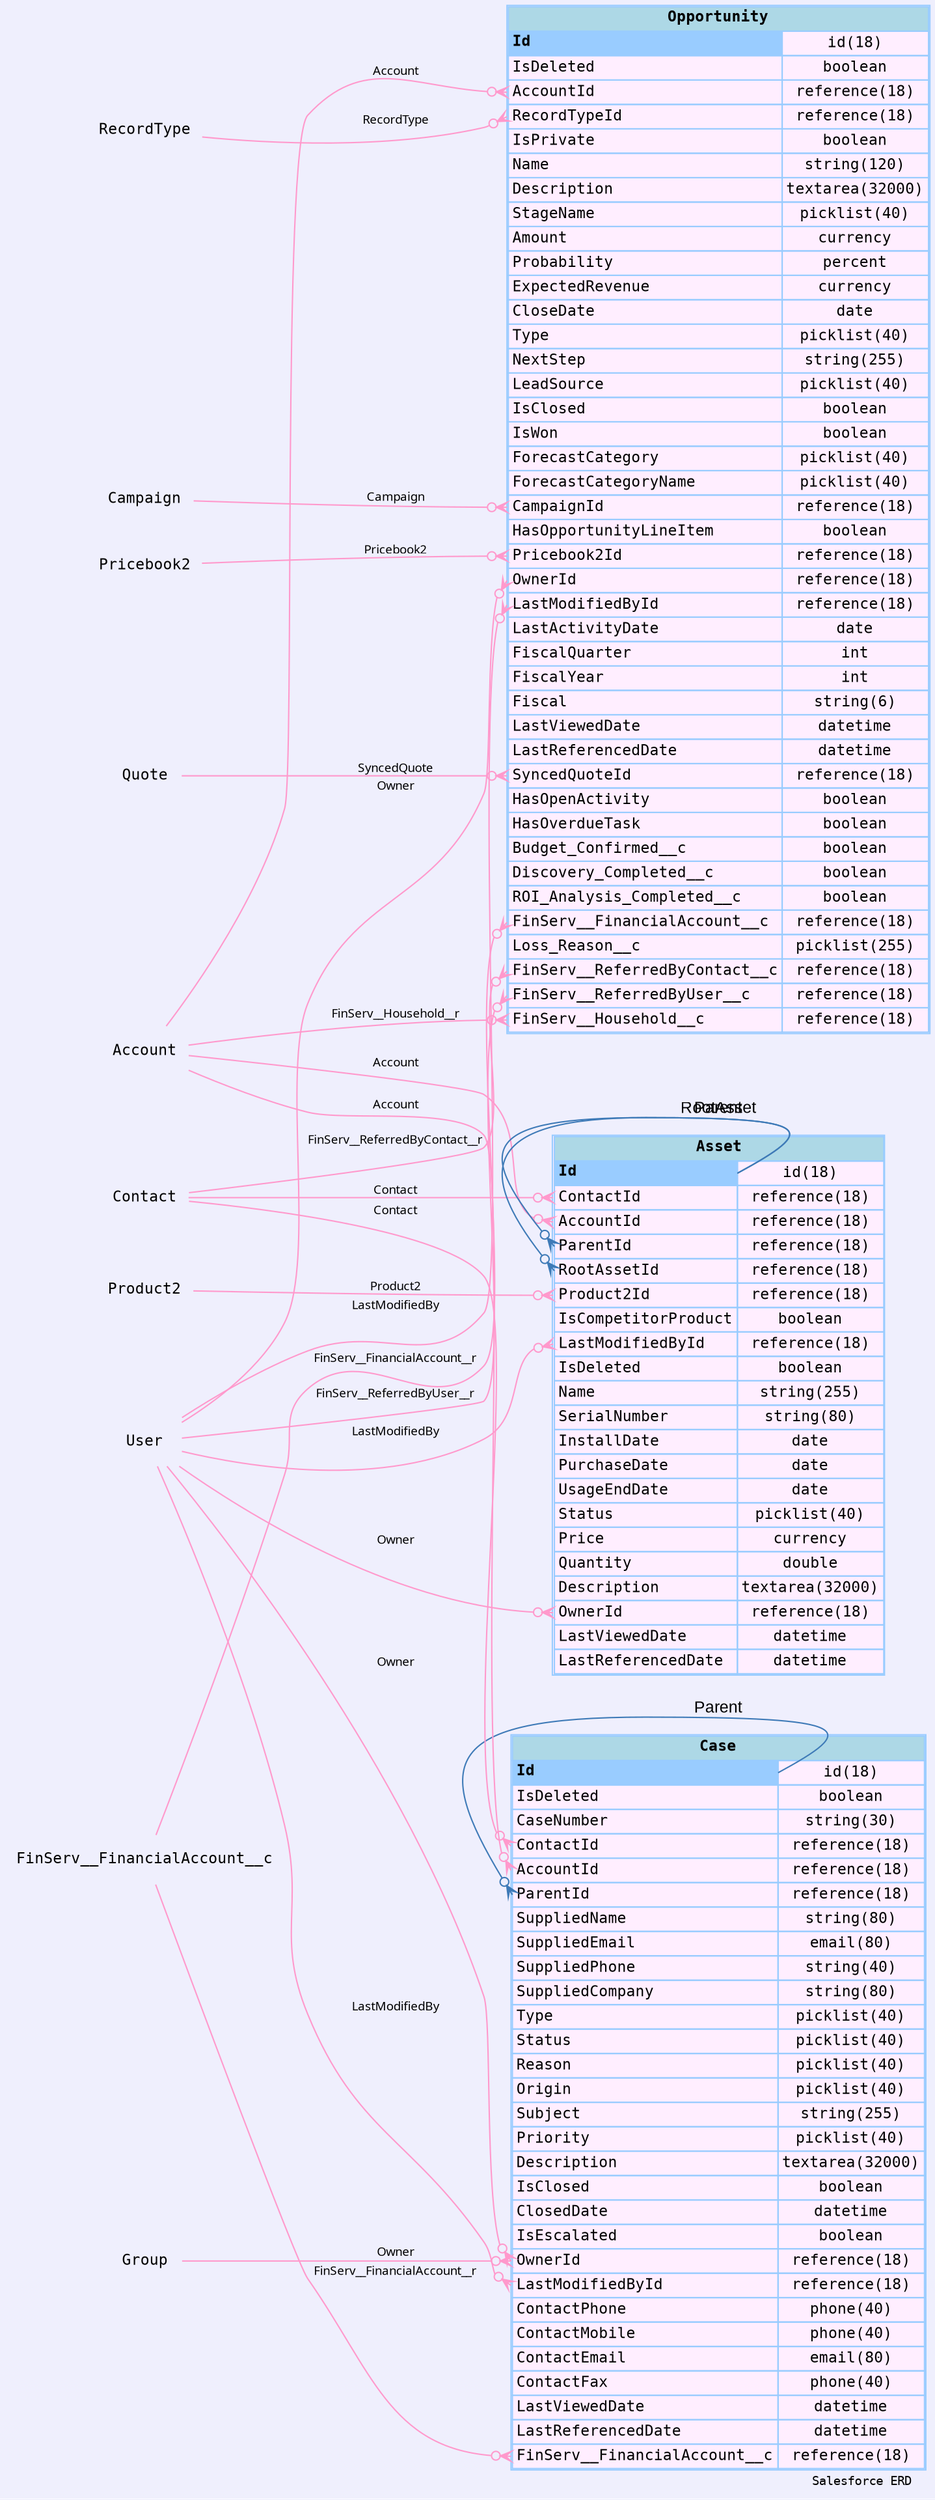 
        digraph "Salesforce+ ERD" {  
            graph [  
              rankdir="RL"  
              bgcolor="#efeffd"  
              label="Salesforce ERD "  
              labeljust="r"  
              nodesep="0.18"  
              ranksep="0.46"        
              fontname="Courier"  
              fontsize="9"  
            ];  
            node [  
              fontname="Courier"  
              fontsize="11"  
              shape="plaintext"  
              color="#99ccff"  
            ];  
            edge [ arrowsize="0.8"   ];
        
            Case [shape=none, margin=0, label=<
                <table border="1" cellborder="1" cellspacing="0" bgcolor="#ffeeff" >   
                  <tr><td colspan="3" bgcolor="lightblue"><b>Case</b></td></tr> <tr><td  bgcolor="#99ccff" port="Id" align="left"><b>Id</b> </td><td>id(18)</td></tr> <tr><td port="IsDeleted" align="left">IsDeleted</td><td>boolean</td></tr> <tr><td port="CaseNumber" align="left">CaseNumber</td><td>string(30)</td></tr> <tr><td port="ContactId" align="left">ContactId</td><td>reference(18)</td></tr> <tr><td port="AccountId" align="left">AccountId</td><td>reference(18)</td></tr> <tr><td port="ParentId" align="left">ParentId</td><td>reference(18)</td></tr> <tr><td port="SuppliedName" align="left">SuppliedName</td><td>string(80)</td></tr> <tr><td port="SuppliedEmail" align="left">SuppliedEmail</td><td>email(80)</td></tr> <tr><td port="SuppliedPhone" align="left">SuppliedPhone</td><td>string(40)</td></tr> <tr><td port="SuppliedCompany" align="left">SuppliedCompany</td><td>string(80)</td></tr> <tr><td port="Type" align="left">Type</td><td>picklist(40)</td></tr> <tr><td port="Status" align="left">Status</td><td>picklist(40)</td></tr> <tr><td port="Reason" align="left">Reason</td><td>picklist(40)</td></tr> <tr><td port="Origin" align="left">Origin</td><td>picklist(40)</td></tr> <tr><td port="Subject" align="left">Subject</td><td>string(255)</td></tr> <tr><td port="Priority" align="left">Priority</td><td>picklist(40)</td></tr> <tr><td port="Description" align="left">Description</td><td>textarea(32000)</td></tr> <tr><td port="IsClosed" align="left">IsClosed</td><td>boolean</td></tr> <tr><td port="ClosedDate" align="left">ClosedDate</td><td>datetime</td></tr> <tr><td port="IsEscalated" align="left">IsEscalated</td><td>boolean</td></tr> <tr><td port="OwnerId" align="left">OwnerId</td><td>reference(18)</td></tr> <tr><td port="LastModifiedById" align="left">LastModifiedById</td><td>reference(18)</td></tr> <tr><td port="ContactPhone" align="left">ContactPhone</td><td>phone(40)</td></tr> <tr><td port="ContactMobile" align="left">ContactMobile</td><td>phone(40)</td></tr> <tr><td port="ContactEmail" align="left">ContactEmail</td><td>email(80)</td></tr> <tr><td port="ContactFax" align="left">ContactFax</td><td>phone(40)</td></tr> <tr><td port="LastViewedDate" align="left">LastViewedDate</td><td>datetime</td></tr> <tr><td port="LastReferencedDate" align="left">LastReferencedDate</td><td>datetime</td></tr> <tr><td port="FinServ__FinancialAccount__c" align="left">FinServ__FinancialAccount__c</td><td>reference(18)</td></tr>            
                </table>
                >
                  URL="#"
                  tooltip=" Case "
                ];
            "Case":"ContactId":w -> "Contact":"Id":e    [arrowhead=none dir=back arrowtail=crowodot color="#ff99cc" label="Contact" fontname="Monaco" fontsize="9" ]; "Case":"AccountId":w -> "Account":"Id":e    [arrowhead=none dir=back arrowtail=crowodot color="#ff99cc" label="Account" fontname="Monaco" fontsize="9" ]; "Case":"ParentId":w -> "Case":"Id":e    [arrowhead=none dir=back arrowtail=crowodot color="#3e7ab7" label="Parent" fontname="Arial" fontsize="12" ]; "Case":"OwnerId":w -> "Group":"Id":e    [arrowhead=none dir=back arrowtail=crowodot color="#ff99cc" label="Owner" fontname="Monaco" fontsize="9" ]; "Case":"OwnerId":w -> "User":"Id":e    [arrowhead=none dir=back arrowtail=crowodot color="#ff99cc" label="Owner" fontname="Monaco" fontsize="9" ]; "Case":"LastModifiedById":w -> "User":"Id":e    [arrowhead=none dir=back arrowtail=crowodot color="#ff99cc" label="LastModifiedBy" fontname="Monaco" fontsize="9" ]; "Case":"FinServ__FinancialAccount__c":w -> "FinServ__FinancialAccount__c":"Id":e    [arrowhead=none dir=back arrowtail=crowodot color="#ff99cc" label="FinServ__FinancialAccount__r" fontname="Monaco" fontsize="9" ]; 
            Opportunity [shape=none, margin=0, label=<
                <table border="1" cellborder="1" cellspacing="0" bgcolor="#ffeeff" >   
                  <tr><td colspan="3" bgcolor="lightblue"><b>Opportunity</b></td></tr> <tr><td  bgcolor="#99ccff" port="Id" align="left"><b>Id</b> </td><td>id(18)</td></tr> <tr><td port="IsDeleted" align="left">IsDeleted</td><td>boolean</td></tr> <tr><td port="AccountId" align="left">AccountId</td><td>reference(18)</td></tr> <tr><td port="RecordTypeId" align="left">RecordTypeId</td><td>reference(18)</td></tr> <tr><td port="IsPrivate" align="left">IsPrivate</td><td>boolean</td></tr> <tr><td port="Name" align="left">Name</td><td>string(120)</td></tr> <tr><td port="Description" align="left">Description</td><td>textarea(32000)</td></tr> <tr><td port="StageName" align="left">StageName</td><td>picklist(40)</td></tr> <tr><td port="Amount" align="left">Amount</td><td>currency</td></tr> <tr><td port="Probability" align="left">Probability</td><td>percent</td></tr> <tr><td port="ExpectedRevenue" align="left">ExpectedRevenue</td><td>currency</td></tr> <tr><td port="CloseDate" align="left">CloseDate</td><td>date</td></tr> <tr><td port="Type" align="left">Type</td><td>picklist(40)</td></tr> <tr><td port="NextStep" align="left">NextStep</td><td>string(255)</td></tr> <tr><td port="LeadSource" align="left">LeadSource</td><td>picklist(40)</td></tr> <tr><td port="IsClosed" align="left">IsClosed</td><td>boolean</td></tr> <tr><td port="IsWon" align="left">IsWon</td><td>boolean</td></tr> <tr><td port="ForecastCategory" align="left">ForecastCategory</td><td>picklist(40)</td></tr> <tr><td port="ForecastCategoryName" align="left">ForecastCategoryName</td><td>picklist(40)</td></tr> <tr><td port="CampaignId" align="left">CampaignId</td><td>reference(18)</td></tr> <tr><td port="HasOpportunityLineItem" align="left">HasOpportunityLineItem</td><td>boolean</td></tr> <tr><td port="Pricebook2Id" align="left">Pricebook2Id</td><td>reference(18)</td></tr> <tr><td port="OwnerId" align="left">OwnerId</td><td>reference(18)</td></tr> <tr><td port="LastModifiedById" align="left">LastModifiedById</td><td>reference(18)</td></tr> <tr><td port="LastActivityDate" align="left">LastActivityDate</td><td>date</td></tr> <tr><td port="FiscalQuarter" align="left">FiscalQuarter</td><td>int</td></tr> <tr><td port="FiscalYear" align="left">FiscalYear</td><td>int</td></tr> <tr><td port="Fiscal" align="left">Fiscal</td><td>string(6)</td></tr> <tr><td port="LastViewedDate" align="left">LastViewedDate</td><td>datetime</td></tr> <tr><td port="LastReferencedDate" align="left">LastReferencedDate</td><td>datetime</td></tr> <tr><td port="SyncedQuoteId" align="left">SyncedQuoteId</td><td>reference(18)</td></tr> <tr><td port="HasOpenActivity" align="left">HasOpenActivity</td><td>boolean</td></tr> <tr><td port="HasOverdueTask" align="left">HasOverdueTask</td><td>boolean</td></tr> <tr><td port="Budget_Confirmed__c" align="left">Budget_Confirmed__c</td><td>boolean</td></tr> <tr><td port="Discovery_Completed__c" align="left">Discovery_Completed__c</td><td>boolean</td></tr> <tr><td port="ROI_Analysis_Completed__c" align="left">ROI_Analysis_Completed__c</td><td>boolean</td></tr> <tr><td port="FinServ__FinancialAccount__c" align="left">FinServ__FinancialAccount__c</td><td>reference(18)</td></tr> <tr><td port="Loss_Reason__c" align="left">Loss_Reason__c</td><td>picklist(255)</td></tr> <tr><td port="FinServ__ReferredByContact__c" align="left">FinServ__ReferredByContact__c</td><td>reference(18)</td></tr> <tr><td port="FinServ__ReferredByUser__c" align="left">FinServ__ReferredByUser__c</td><td>reference(18)</td></tr> <tr><td port="FinServ__Household__c" align="left">FinServ__Household__c</td><td>reference(18)</td></tr>            
                </table>
                >
                  URL="#"
                  tooltip=" Opportunity "
                ];
            "Opportunity":"AccountId":w -> "Account":"Id":e    [arrowhead=none dir=back arrowtail=crowodot color="#ff99cc" label="Account" fontname="Monaco" fontsize="9" ]; "Opportunity":"RecordTypeId":w -> "RecordType":"Id":e    [arrowhead=none dir=back arrowtail=crowodot color="#ff99cc" label="RecordType" fontname="Monaco" fontsize="9" ]; "Opportunity":"CampaignId":w -> "Campaign":"Id":e    [arrowhead=none dir=back arrowtail=crowodot color="#ff99cc" label="Campaign" fontname="Monaco" fontsize="9" ]; "Opportunity":"Pricebook2Id":w -> "Pricebook2":"Id":e    [arrowhead=none dir=back arrowtail=crowodot color="#ff99cc" label="Pricebook2" fontname="Monaco" fontsize="9" ]; "Opportunity":"OwnerId":w -> "User":"Id":e    [arrowhead=none dir=back arrowtail=crowodot color="#ff99cc" label="Owner" fontname="Monaco" fontsize="9" ]; "Opportunity":"LastModifiedById":w -> "User":"Id":e    [arrowhead=none dir=back arrowtail=crowodot color="#ff99cc" label="LastModifiedBy" fontname="Monaco" fontsize="9" ]; "Opportunity":"SyncedQuoteId":w -> "Quote":"Id":e    [arrowhead=none dir=back arrowtail=crowodot color="#ff99cc" label="SyncedQuote" fontname="Monaco" fontsize="9" ]; "Opportunity":"FinServ__FinancialAccount__c":w -> "FinServ__FinancialAccount__c":"Id":e    [arrowhead=none dir=back arrowtail=crowodot color="#ff99cc" label="FinServ__FinancialAccount__r" fontname="Monaco" fontsize="9" ]; "Opportunity":"FinServ__ReferredByContact__c":w -> "Contact":"Id":e    [arrowhead=none dir=back arrowtail=crowodot color="#ff99cc" label="FinServ__ReferredByContact__r" fontname="Monaco" fontsize="9" ]; "Opportunity":"FinServ__ReferredByUser__c":w -> "User":"Id":e    [arrowhead=none dir=back arrowtail=crowodot color="#ff99cc" label="FinServ__ReferredByUser__r" fontname="Monaco" fontsize="9" ]; "Opportunity":"FinServ__Household__c":w -> "Account":"Id":e    [arrowhead=none dir=back arrowtail=crowodot color="#ff99cc" label="FinServ__Household__r" fontname="Monaco" fontsize="9" ]; 
            Asset [shape=none, margin=0, label=<
                <table border="1" cellborder="1" cellspacing="0" bgcolor="#ffeeff" >   
                  <tr><td colspan="3" bgcolor="lightblue"><b>Asset</b></td></tr> <tr><td  bgcolor="#99ccff" port="Id" align="left"><b>Id</b> </td><td>id(18)</td></tr> <tr><td port="ContactId" align="left">ContactId</td><td>reference(18)</td></tr> <tr><td port="AccountId" align="left">AccountId</td><td>reference(18)</td></tr> <tr><td port="ParentId" align="left">ParentId</td><td>reference(18)</td></tr> <tr><td port="RootAssetId" align="left">RootAssetId</td><td>reference(18)</td></tr> <tr><td port="Product2Id" align="left">Product2Id</td><td>reference(18)</td></tr> <tr><td port="IsCompetitorProduct" align="left">IsCompetitorProduct</td><td>boolean</td></tr> <tr><td port="LastModifiedById" align="left">LastModifiedById</td><td>reference(18)</td></tr> <tr><td port="IsDeleted" align="left">IsDeleted</td><td>boolean</td></tr> <tr><td port="Name" align="left">Name</td><td>string(255)</td></tr> <tr><td port="SerialNumber" align="left">SerialNumber</td><td>string(80)</td></tr> <tr><td port="InstallDate" align="left">InstallDate</td><td>date</td></tr> <tr><td port="PurchaseDate" align="left">PurchaseDate</td><td>date</td></tr> <tr><td port="UsageEndDate" align="left">UsageEndDate</td><td>date</td></tr> <tr><td port="Status" align="left">Status</td><td>picklist(40)</td></tr> <tr><td port="Price" align="left">Price</td><td>currency</td></tr> <tr><td port="Quantity" align="left">Quantity</td><td>double</td></tr> <tr><td port="Description" align="left">Description</td><td>textarea(32000)</td></tr> <tr><td port="OwnerId" align="left">OwnerId</td><td>reference(18)</td></tr> <tr><td port="LastViewedDate" align="left">LastViewedDate</td><td>datetime</td></tr> <tr><td port="LastReferencedDate" align="left">LastReferencedDate</td><td>datetime</td></tr>            
                </table>
                >
                  URL="#"
                  tooltip=" Asset "
                ];
            "Asset":"ContactId":w -> "Contact":"Id":e    [arrowhead=none dir=back arrowtail=crowodot color="#ff99cc" label="Contact" fontname="Monaco" fontsize="9" ]; "Asset":"AccountId":w -> "Account":"Id":e    [arrowhead=none dir=back arrowtail=crowodot color="#ff99cc" label="Account" fontname="Monaco" fontsize="9" ]; "Asset":"ParentId":w -> "Asset":"Id":e    [arrowhead=none dir=back arrowtail=crowodot color="#3e7ab7" label="Parent" fontname="Arial" fontsize="12" ]; "Asset":"RootAssetId":w -> "Asset":"Id":e    [arrowhead=none dir=back arrowtail=crowodot color="#3e7ab7" label="RootAsset" fontname="Arial" fontsize="12" ]; "Asset":"Product2Id":w -> "Product2":"Id":e    [arrowhead=none dir=back arrowtail=crowodot color="#ff99cc" label="Product2" fontname="Monaco" fontsize="9" ]; "Asset":"LastModifiedById":w -> "User":"Id":e    [arrowhead=none dir=back arrowtail=crowodot color="#ff99cc" label="LastModifiedBy" fontname="Monaco" fontsize="9" ]; "Asset":"OwnerId":w -> "User":"Id":e    [arrowhead=none dir=back arrowtail=crowodot color="#ff99cc" label="Owner" fontname="Monaco" fontsize="9" ]; }
